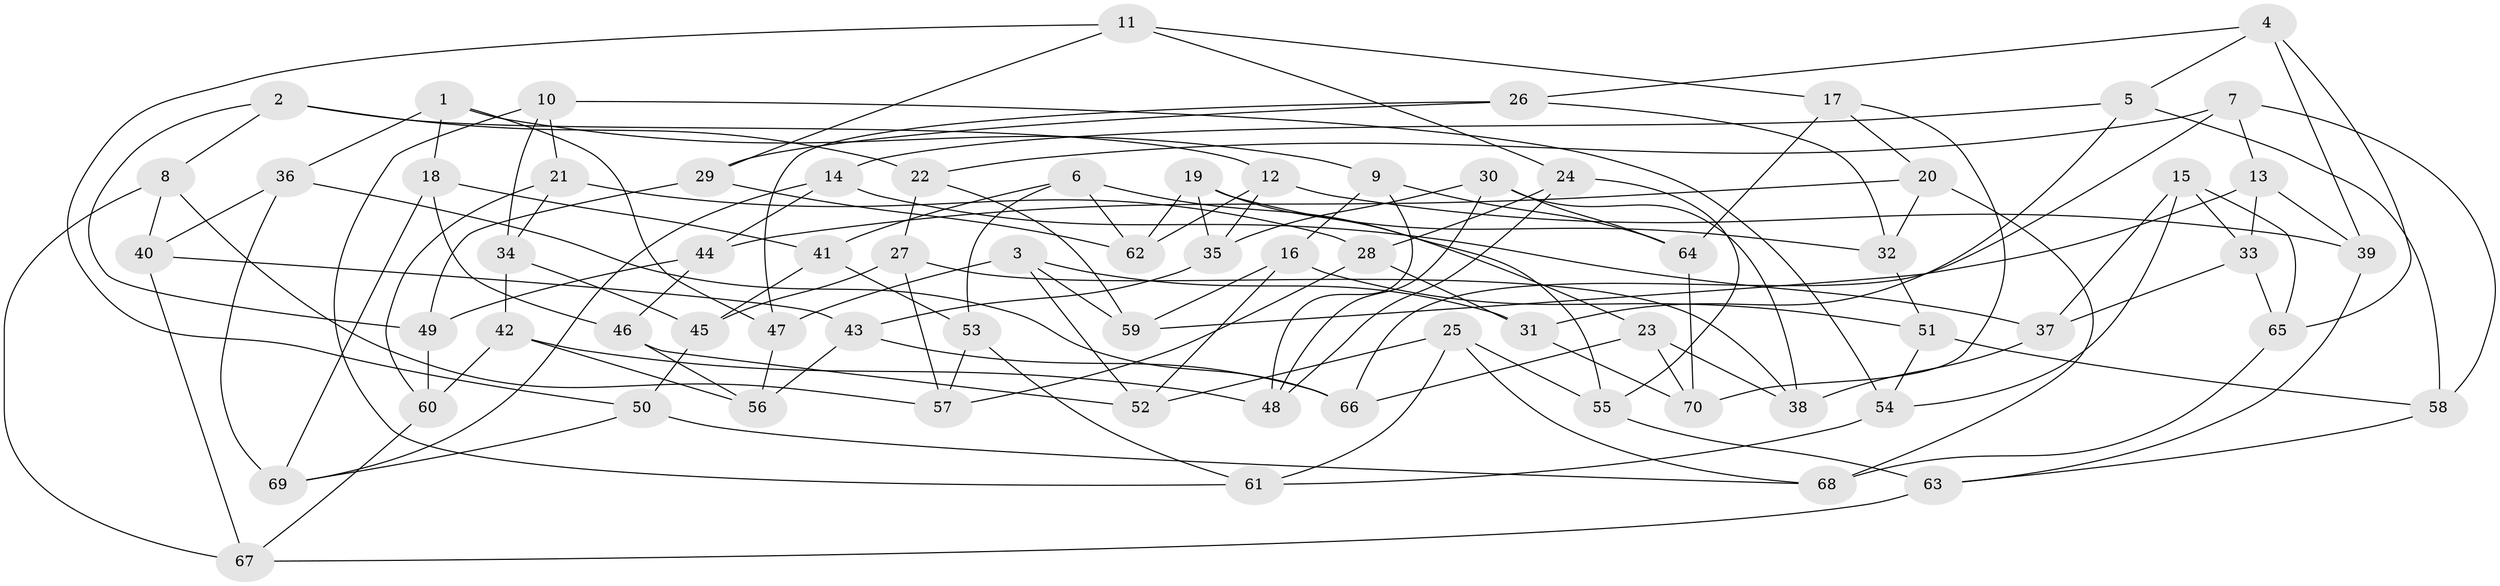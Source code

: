 // coarse degree distribution, {5: 0.3142857142857143, 6: 0.34285714285714286, 4: 0.2, 3: 0.08571428571428572, 7: 0.05714285714285714}
// Generated by graph-tools (version 1.1) at 2025/38/03/04/25 23:38:04]
// undirected, 70 vertices, 140 edges
graph export_dot {
  node [color=gray90,style=filled];
  1;
  2;
  3;
  4;
  5;
  6;
  7;
  8;
  9;
  10;
  11;
  12;
  13;
  14;
  15;
  16;
  17;
  18;
  19;
  20;
  21;
  22;
  23;
  24;
  25;
  26;
  27;
  28;
  29;
  30;
  31;
  32;
  33;
  34;
  35;
  36;
  37;
  38;
  39;
  40;
  41;
  42;
  43;
  44;
  45;
  46;
  47;
  48;
  49;
  50;
  51;
  52;
  53;
  54;
  55;
  56;
  57;
  58;
  59;
  60;
  61;
  62;
  63;
  64;
  65;
  66;
  67;
  68;
  69;
  70;
  1 -- 47;
  1 -- 18;
  1 -- 36;
  1 -- 9;
  2 -- 22;
  2 -- 12;
  2 -- 49;
  2 -- 8;
  3 -- 59;
  3 -- 47;
  3 -- 31;
  3 -- 52;
  4 -- 65;
  4 -- 26;
  4 -- 5;
  4 -- 39;
  5 -- 31;
  5 -- 14;
  5 -- 58;
  6 -- 55;
  6 -- 41;
  6 -- 62;
  6 -- 53;
  7 -- 22;
  7 -- 66;
  7 -- 13;
  7 -- 58;
  8 -- 57;
  8 -- 40;
  8 -- 67;
  9 -- 64;
  9 -- 16;
  9 -- 48;
  10 -- 21;
  10 -- 34;
  10 -- 61;
  10 -- 54;
  11 -- 24;
  11 -- 17;
  11 -- 50;
  11 -- 29;
  12 -- 62;
  12 -- 39;
  12 -- 35;
  13 -- 33;
  13 -- 39;
  13 -- 59;
  14 -- 69;
  14 -- 37;
  14 -- 44;
  15 -- 65;
  15 -- 54;
  15 -- 37;
  15 -- 33;
  16 -- 59;
  16 -- 52;
  16 -- 51;
  17 -- 20;
  17 -- 70;
  17 -- 64;
  18 -- 46;
  18 -- 41;
  18 -- 69;
  19 -- 32;
  19 -- 62;
  19 -- 35;
  19 -- 23;
  20 -- 44;
  20 -- 68;
  20 -- 32;
  21 -- 34;
  21 -- 60;
  21 -- 28;
  22 -- 59;
  22 -- 27;
  23 -- 70;
  23 -- 66;
  23 -- 38;
  24 -- 55;
  24 -- 48;
  24 -- 28;
  25 -- 68;
  25 -- 61;
  25 -- 52;
  25 -- 55;
  26 -- 29;
  26 -- 47;
  26 -- 32;
  27 -- 38;
  27 -- 45;
  27 -- 57;
  28 -- 57;
  28 -- 31;
  29 -- 62;
  29 -- 49;
  30 -- 64;
  30 -- 48;
  30 -- 35;
  30 -- 38;
  31 -- 70;
  32 -- 51;
  33 -- 65;
  33 -- 37;
  34 -- 45;
  34 -- 42;
  35 -- 43;
  36 -- 66;
  36 -- 69;
  36 -- 40;
  37 -- 38;
  39 -- 63;
  40 -- 43;
  40 -- 67;
  41 -- 45;
  41 -- 53;
  42 -- 48;
  42 -- 56;
  42 -- 60;
  43 -- 56;
  43 -- 66;
  44 -- 46;
  44 -- 49;
  45 -- 50;
  46 -- 56;
  46 -- 52;
  47 -- 56;
  49 -- 60;
  50 -- 68;
  50 -- 69;
  51 -- 58;
  51 -- 54;
  53 -- 57;
  53 -- 61;
  54 -- 61;
  55 -- 63;
  58 -- 63;
  60 -- 67;
  63 -- 67;
  64 -- 70;
  65 -- 68;
}
